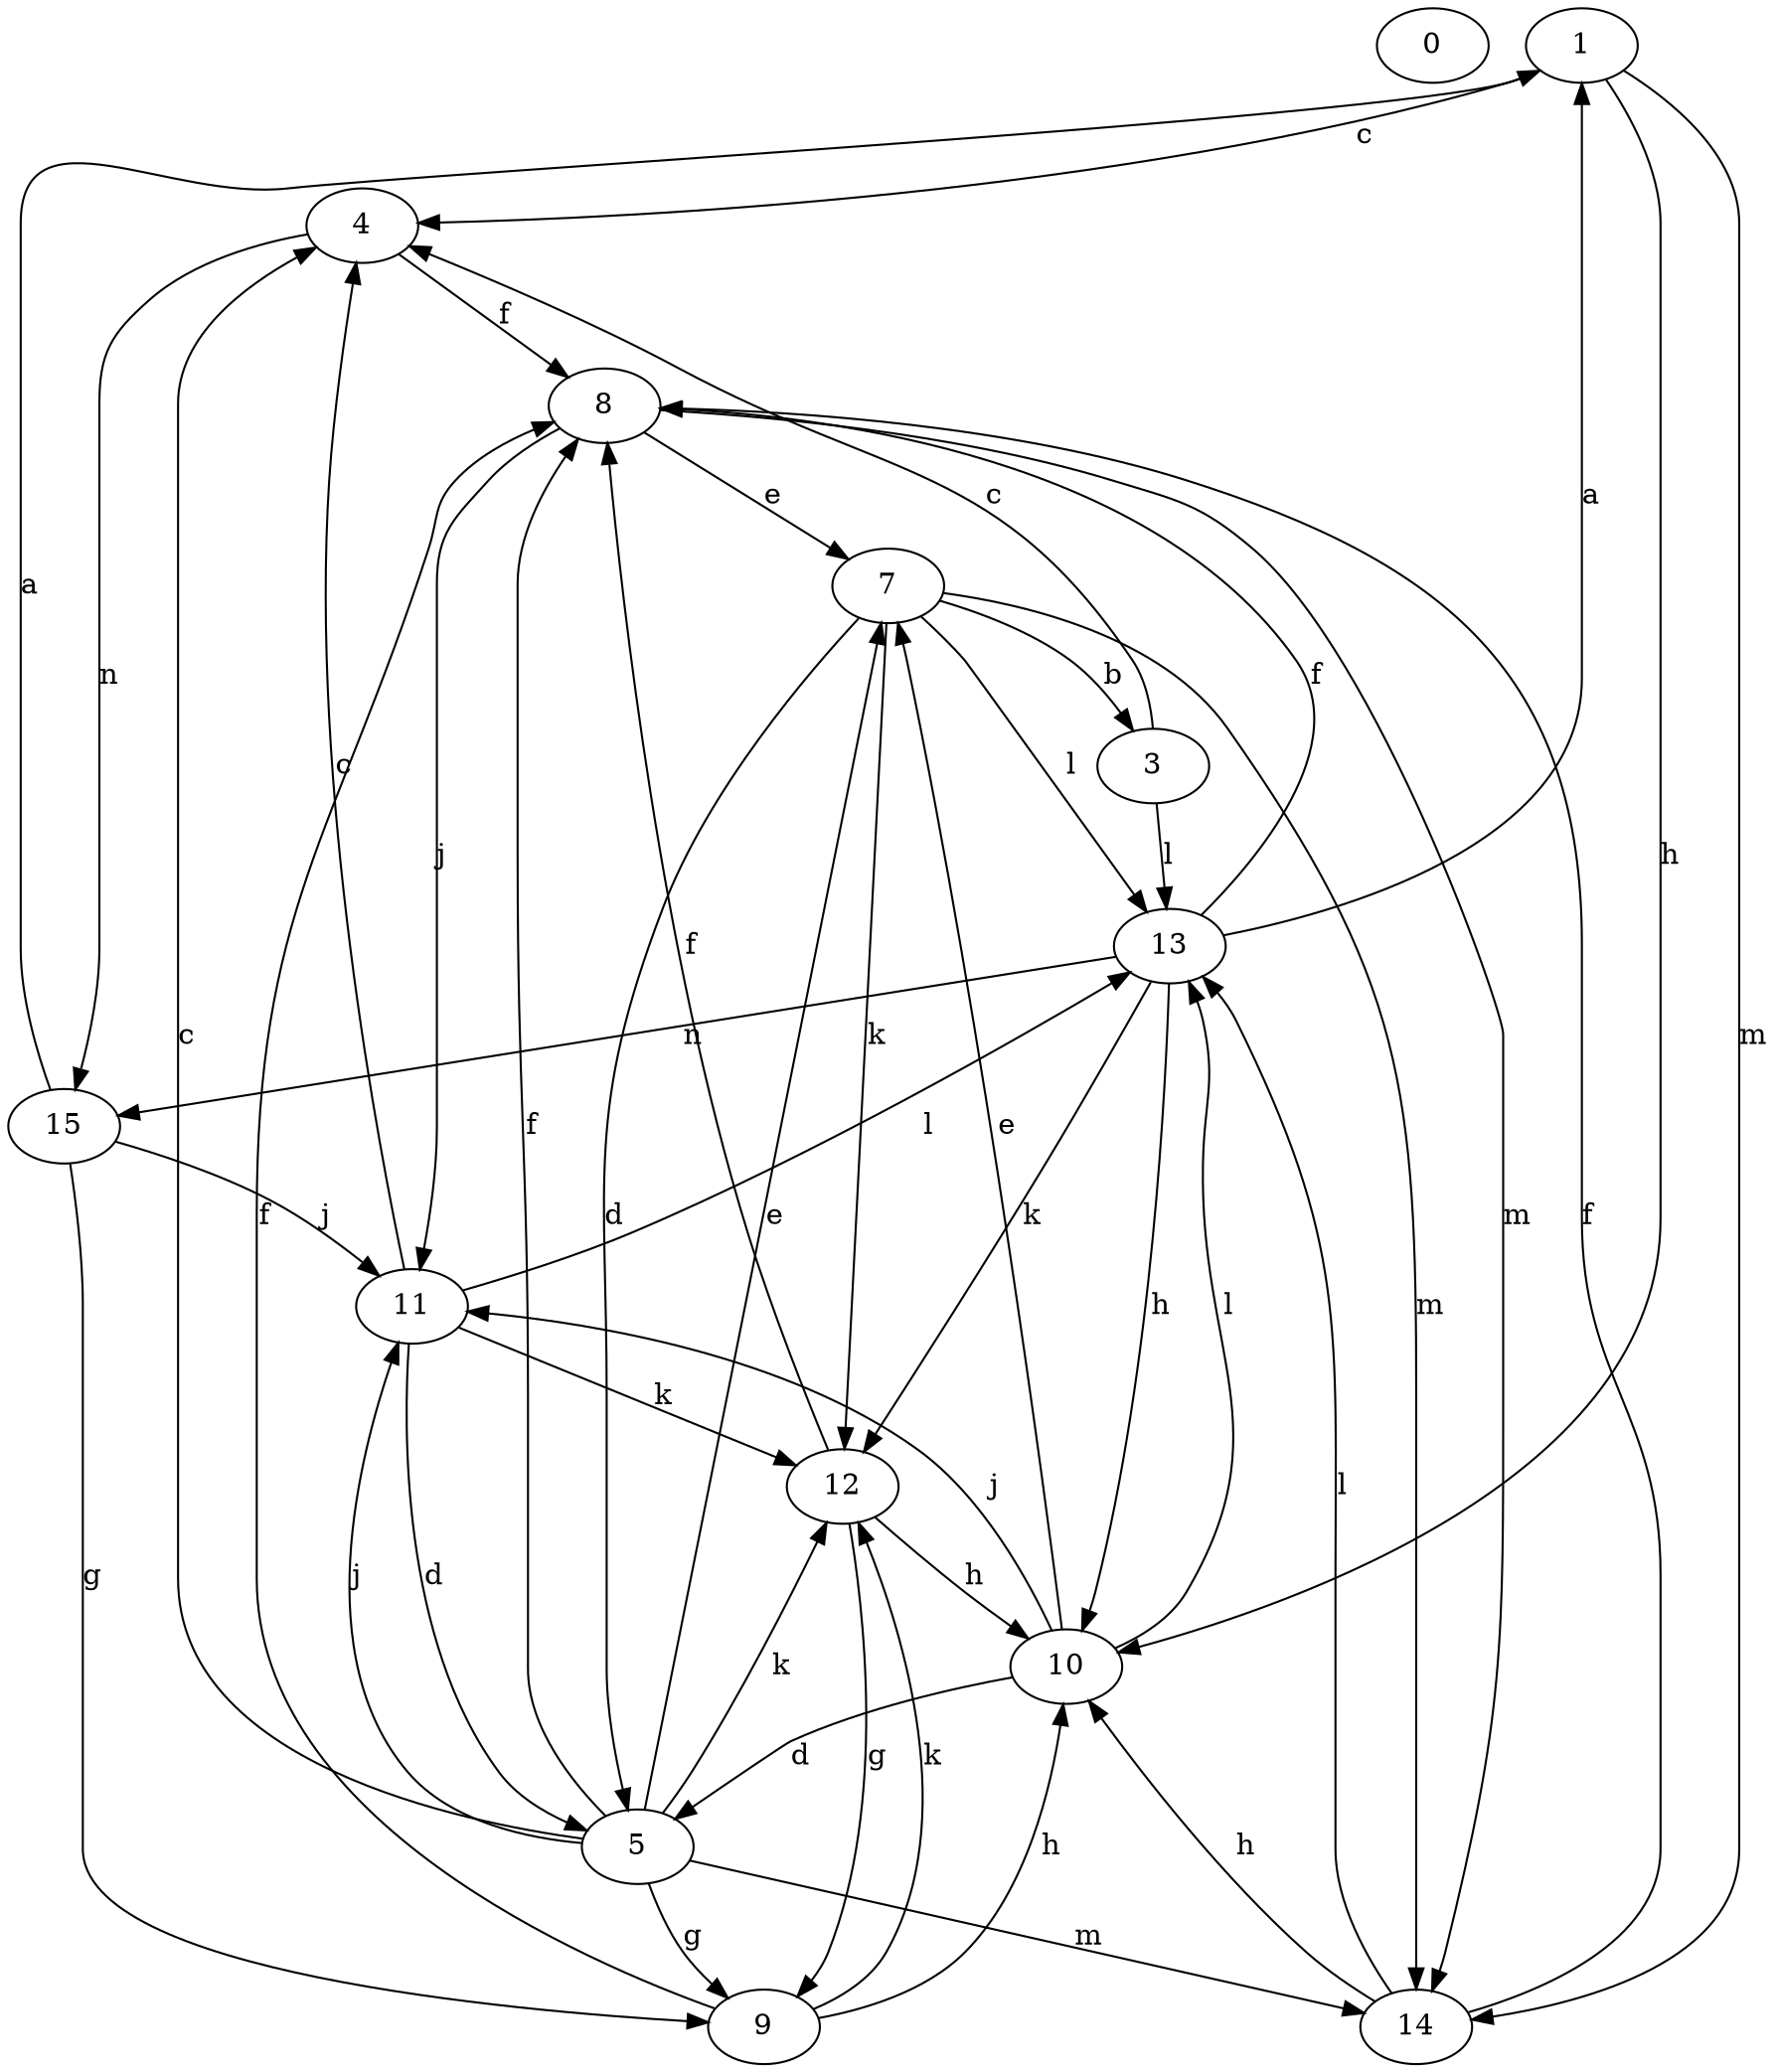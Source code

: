 strict digraph  {
0;
1;
3;
4;
5;
7;
8;
9;
10;
11;
12;
13;
14;
15;
1 -> 4  [label=c];
1 -> 10  [label=h];
1 -> 14  [label=m];
3 -> 4  [label=c];
3 -> 13  [label=l];
4 -> 8  [label=f];
4 -> 15  [label=n];
5 -> 4  [label=c];
5 -> 7  [label=e];
5 -> 8  [label=f];
5 -> 9  [label=g];
5 -> 11  [label=j];
5 -> 12  [label=k];
5 -> 14  [label=m];
7 -> 3  [label=b];
7 -> 5  [label=d];
7 -> 12  [label=k];
7 -> 13  [label=l];
7 -> 14  [label=m];
8 -> 7  [label=e];
8 -> 11  [label=j];
8 -> 14  [label=m];
9 -> 8  [label=f];
9 -> 10  [label=h];
9 -> 12  [label=k];
10 -> 5  [label=d];
10 -> 7  [label=e];
10 -> 11  [label=j];
10 -> 13  [label=l];
11 -> 4  [label=c];
11 -> 5  [label=d];
11 -> 12  [label=k];
11 -> 13  [label=l];
12 -> 8  [label=f];
12 -> 9  [label=g];
12 -> 10  [label=h];
13 -> 1  [label=a];
13 -> 8  [label=f];
13 -> 10  [label=h];
13 -> 12  [label=k];
13 -> 15  [label=n];
14 -> 8  [label=f];
14 -> 10  [label=h];
14 -> 13  [label=l];
15 -> 1  [label=a];
15 -> 9  [label=g];
15 -> 11  [label=j];
}
